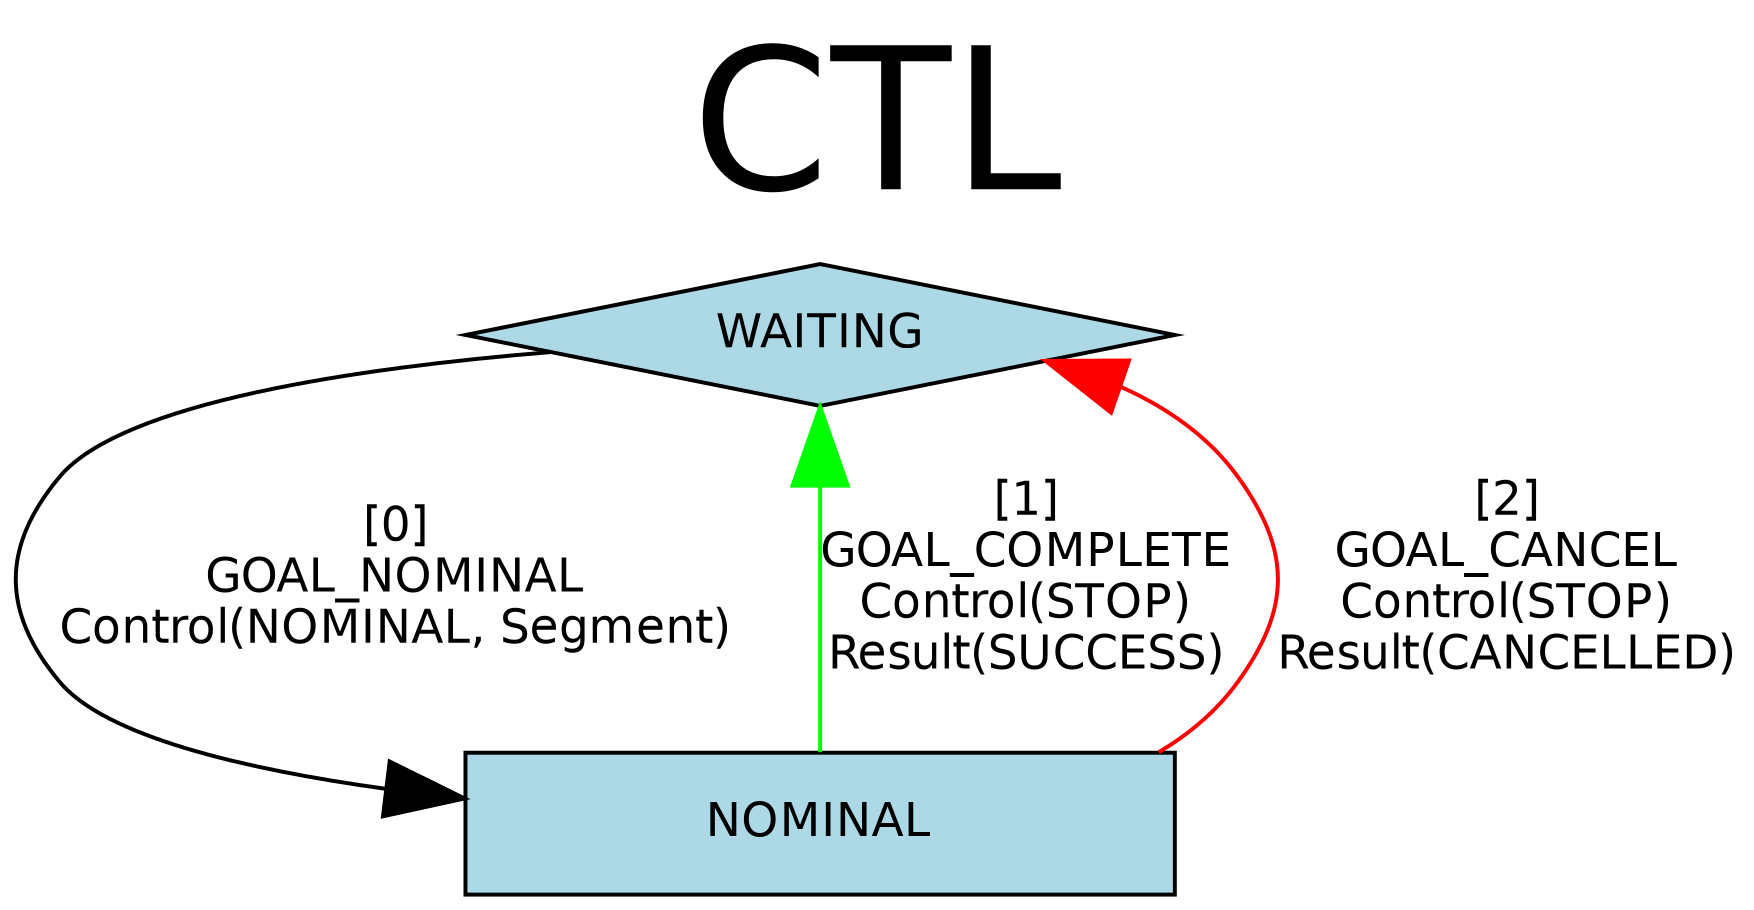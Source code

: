 # dot -Tpdf statemachine.dot -o statemachine.pdf
digraph G {
  graph [label="CTL\n", labelloc=t, fontsize=50];
  size="11.7,8.3!";
  node [shape=box, width=2.5, fontsize=12, fontname="helvetica"];
  edge [arrowsize=2, weight=2., fontsize=12, fontname="helvetica"];
  fontname = "helvetica";

  node [shape=diamond, style=filled, fillcolor=lightblue, color=black];
  WAITING;

  node [shape=box, style=filled, fillcolor=lightblue, color=black];
  NOMINAL;

  # Actions
  WAITING -> NOMINAL
    [label="[0]\nGOAL_NOMINAL\nControl(NOMINAL, Segment)", color=black];
  NOMINAL -> WAITING
    [label="[1]\nGOAL_COMPLETE\nControl(STOP)\nResult(SUCCESS)", color=green];
  NOMINAL -> WAITING
    [label="[2]\nGOAL_CANCEL\nControl(STOP)\nResult(CANCELLED)", color=red];
}